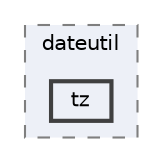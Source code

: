 digraph "/home/jam/Research/IRES-2025/dev/src/llm-scripts/testing/hypothesis-testing/hyp-env/lib/python3.12/site-packages/dateutil/tz"
{
 // LATEX_PDF_SIZE
  bgcolor="transparent";
  edge [fontname=Helvetica,fontsize=10,labelfontname=Helvetica,labelfontsize=10];
  node [fontname=Helvetica,fontsize=10,shape=box,height=0.2,width=0.4];
  compound=true
  subgraph clusterdir_09e45e6d3220ce54e5ed5dd882e9d5bd {
    graph [ bgcolor="#edf0f7", pencolor="grey50", label="dateutil", fontname=Helvetica,fontsize=10 style="filled,dashed", URL="dir_09e45e6d3220ce54e5ed5dd882e9d5bd.html",tooltip=""]
  dir_0b3dabc0a2c721c9d717350169eac319 [label="tz", fillcolor="#edf0f7", color="grey25", style="filled,bold", URL="dir_0b3dabc0a2c721c9d717350169eac319.html",tooltip=""];
  }
}
